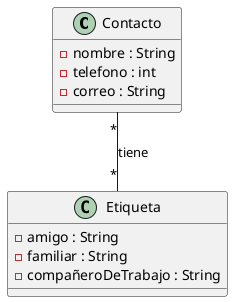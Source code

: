 @startuml
class Contacto{
- nombre : String
- telefono : int
- correo : String
}

class Etiqueta{
- amigo : String
- familiar : String
- compañeroDeTrabajo : String
}
Contacto "*"-- "*" Etiqueta : tiene
@enduml
